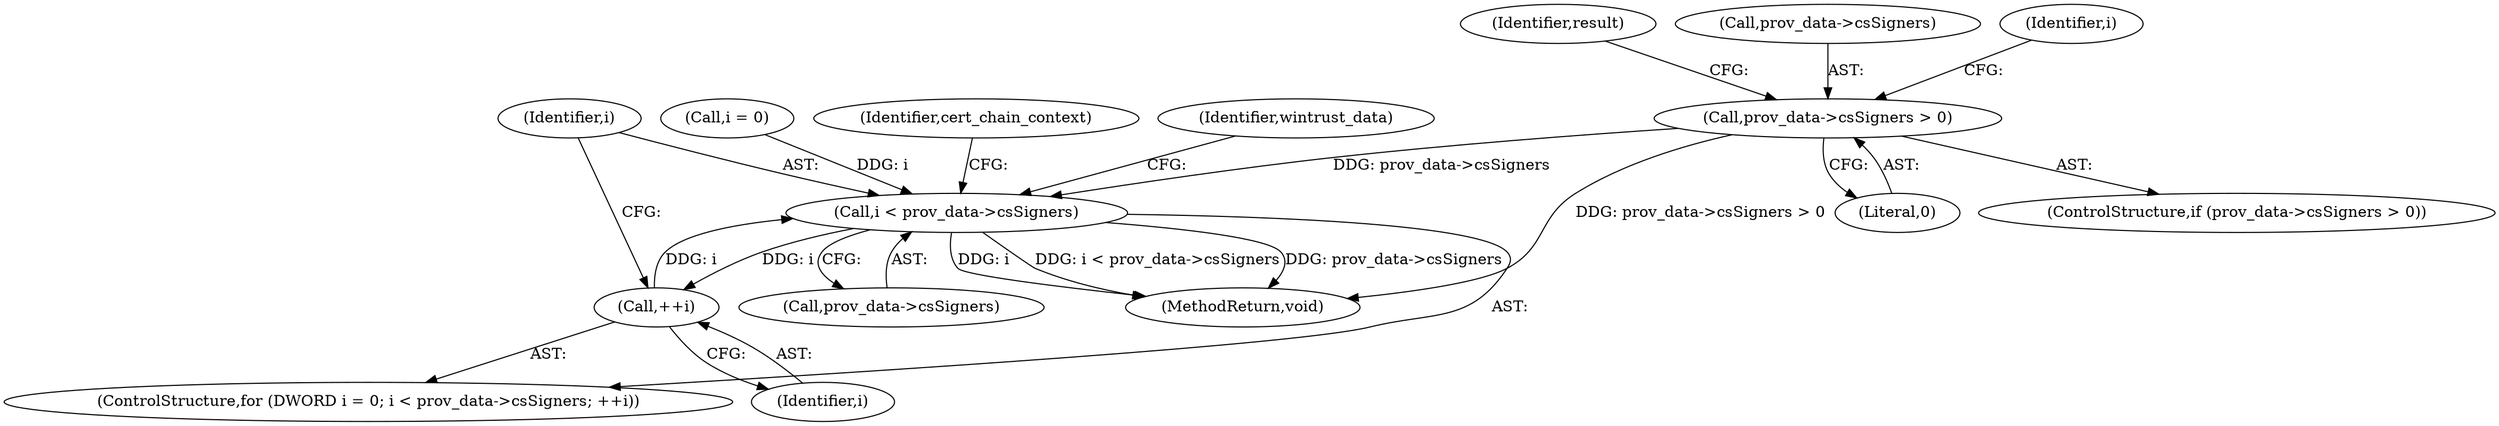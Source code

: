 digraph "0_Chrome_7352baf29ac44d23cd580c2edfa8faf4e140a480@pointer" {
"1000221" [label="(Call,prov_data->csSigners > 0)"];
"1000236" [label="(Call,i < prov_data->csSigners)"];
"1000241" [label="(Call,++i)"];
"1000229" [label="(Identifier,result)"];
"1000238" [label="(Call,prov_data->csSigners)"];
"1000237" [label="(Identifier,i)"];
"1000236" [label="(Call,i < prov_data->csSigners)"];
"1000241" [label="(Call,++i)"];
"1000225" [label="(Literal,0)"];
"1000233" [label="(Call,i = 0)"];
"1000246" [label="(Identifier,cert_chain_context)"];
"1000321" [label="(Identifier,wintrust_data)"];
"1000332" [label="(MethodReturn,void)"];
"1000222" [label="(Call,prov_data->csSigners)"];
"1000221" [label="(Call,prov_data->csSigners > 0)"];
"1000220" [label="(ControlStructure,if (prov_data->csSigners > 0))"];
"1000231" [label="(ControlStructure,for (DWORD i = 0; i < prov_data->csSigners; ++i))"];
"1000234" [label="(Identifier,i)"];
"1000242" [label="(Identifier,i)"];
"1000221" -> "1000220"  [label="AST: "];
"1000221" -> "1000225"  [label="CFG: "];
"1000222" -> "1000221"  [label="AST: "];
"1000225" -> "1000221"  [label="AST: "];
"1000229" -> "1000221"  [label="CFG: "];
"1000234" -> "1000221"  [label="CFG: "];
"1000221" -> "1000332"  [label="DDG: prov_data->csSigners > 0"];
"1000221" -> "1000236"  [label="DDG: prov_data->csSigners"];
"1000236" -> "1000231"  [label="AST: "];
"1000236" -> "1000238"  [label="CFG: "];
"1000237" -> "1000236"  [label="AST: "];
"1000238" -> "1000236"  [label="AST: "];
"1000246" -> "1000236"  [label="CFG: "];
"1000321" -> "1000236"  [label="CFG: "];
"1000236" -> "1000332"  [label="DDG: i"];
"1000236" -> "1000332"  [label="DDG: i < prov_data->csSigners"];
"1000236" -> "1000332"  [label="DDG: prov_data->csSigners"];
"1000233" -> "1000236"  [label="DDG: i"];
"1000241" -> "1000236"  [label="DDG: i"];
"1000236" -> "1000241"  [label="DDG: i"];
"1000241" -> "1000231"  [label="AST: "];
"1000241" -> "1000242"  [label="CFG: "];
"1000242" -> "1000241"  [label="AST: "];
"1000237" -> "1000241"  [label="CFG: "];
}

